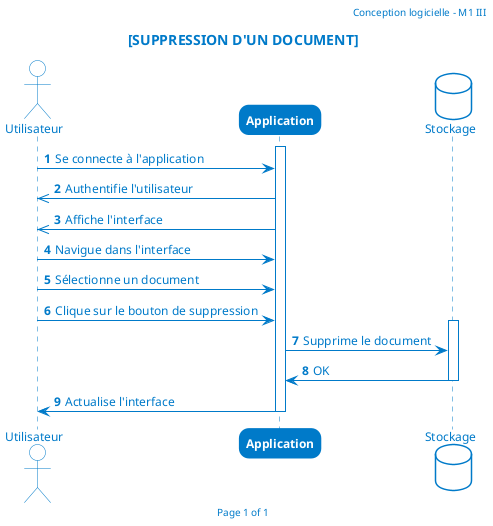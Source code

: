 @startuml

skinparam shadowing false
skinparam roundcorner 20
skinparam BackgroundColor #ffffff
skinparam ArrowColor #007ac9

skinparam default {
    FontColor #007ac9
    FontName Nunito Bold
    FontSize 12
    MonospacedFontName Source Code Pro
}

skinparam Actor {
    BackgroundColor #ffffff
    BorderColor #007ac9
}

skinparam Node {
    BackgroundColor #ffffff
    BorderColor #007ac9
}

skinparam Interface {
    BackgroundColor #ffffff
    BorderColor #007ac9
}

skinparam Usecase {
    BackgroundColor #ffffff
    BorderColor #007ac9
}

skinparam Rectangle {
    BackgroundColor #ffffff
    BorderColor #007ac9
}

skinparam Note {
    BackgroundColor #dc0451
    BorderColor #dc0451
    FontColor #ffffff
}

skinparam Package {
    BackgroundColor #ffffff
    BorderColor #007ac9
}

skinparam Queue {
    BackgroundColor #ffffff
    BorderColor #007ac9
}

skinparam Database {
    BackgroundColor #ffffff
    BorderColor #007ac9
}

skinparam Participant {
    BackgroundColor #007ac9
    BorderColor #007ac9
    FontColor #ffffff
    FontStyle bold
}

skinparam Sequence {
    LifeLineBorderColor #007ac9
}

header Conception logicielle - M1 III
footer Page %page% of %lastpage%

title [SUPPRESSION D'UN DOCUMENT]

autonumber
actor Utilisateur as U
participant Application as A
database Stockage as D
box "Workflow"
activate A
U -> A: Se connecte à l'application
A ->> U: Authentifie l'utilisateur
A ->> U: Affiche l'interface 
end box
U -> A: Navigue dans l'interface
U -> A: Sélectionne un document
U -> A: Clique sur le bouton de suppression
activate D
A -> D: Supprime le document
D -> A: OK
deactivate D
A -> U: Actualise l'interface

deactivate A
@enduml
